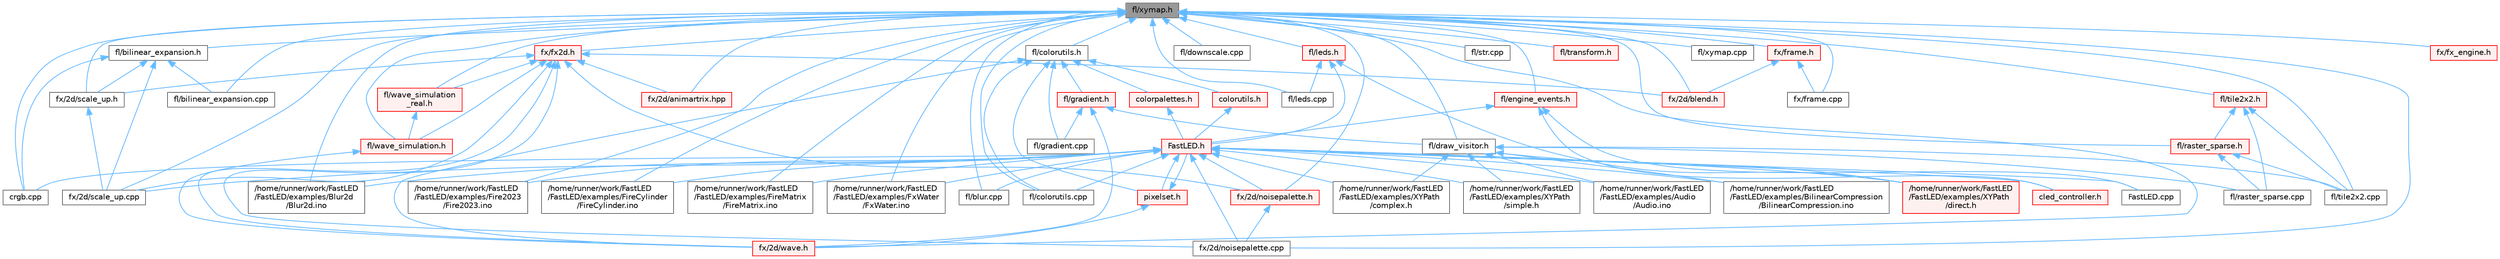digraph "fl/xymap.h"
{
 // INTERACTIVE_SVG=YES
 // LATEX_PDF_SIZE
  bgcolor="transparent";
  edge [fontname=Helvetica,fontsize=10,labelfontname=Helvetica,labelfontsize=10];
  node [fontname=Helvetica,fontsize=10,shape=box,height=0.2,width=0.4];
  Node1 [id="Node000001",label="fl/xymap.h",height=0.2,width=0.4,color="gray40", fillcolor="grey60", style="filled", fontcolor="black",tooltip=" "];
  Node1 -> Node2 [id="edge1_Node000001_Node000002",dir="back",color="steelblue1",style="solid",tooltip=" "];
  Node2 [id="Node000002",label="/home/runner/work/FastLED\l/FastLED/examples/Blur2d\l/Blur2d.ino",height=0.2,width=0.4,color="grey40", fillcolor="white", style="filled",URL="$df/d42/_blur2d_8ino.html",tooltip=" "];
  Node1 -> Node3 [id="edge2_Node000001_Node000003",dir="back",color="steelblue1",style="solid",tooltip=" "];
  Node3 [id="Node000003",label="/home/runner/work/FastLED\l/FastLED/examples/Fire2023\l/Fire2023.ino",height=0.2,width=0.4,color="grey40", fillcolor="white", style="filled",URL="$d8/d2c/_fire2023_8ino.html",tooltip=" "];
  Node1 -> Node4 [id="edge3_Node000001_Node000004",dir="back",color="steelblue1",style="solid",tooltip=" "];
  Node4 [id="Node000004",label="/home/runner/work/FastLED\l/FastLED/examples/FireCylinder\l/FireCylinder.ino",height=0.2,width=0.4,color="grey40", fillcolor="white", style="filled",URL="$df/d5c/_fire_cylinder_8ino.html",tooltip=" "];
  Node1 -> Node5 [id="edge4_Node000001_Node000005",dir="back",color="steelblue1",style="solid",tooltip=" "];
  Node5 [id="Node000005",label="/home/runner/work/FastLED\l/FastLED/examples/FireMatrix\l/FireMatrix.ino",height=0.2,width=0.4,color="grey40", fillcolor="white", style="filled",URL="$dc/dfc/_fire_matrix_8ino.html",tooltip=" "];
  Node1 -> Node6 [id="edge5_Node000001_Node000006",dir="back",color="steelblue1",style="solid",tooltip=" "];
  Node6 [id="Node000006",label="/home/runner/work/FastLED\l/FastLED/examples/FxWater\l/FxWater.ino",height=0.2,width=0.4,color="grey40", fillcolor="white", style="filled",URL="$dd/d61/_fx_water_8ino.html",tooltip=" "];
  Node1 -> Node7 [id="edge6_Node000001_Node000007",dir="back",color="steelblue1",style="solid",tooltip=" "];
  Node7 [id="Node000007",label="crgb.cpp",height=0.2,width=0.4,color="grey40", fillcolor="white", style="filled",URL="$d0/de3/crgb_8cpp.html",tooltip="Utility functions for the red, green, and blue (RGB) pixel struct."];
  Node1 -> Node8 [id="edge7_Node000001_Node000008",dir="back",color="steelblue1",style="solid",tooltip=" "];
  Node8 [id="Node000008",label="fl/bilinear_expansion.cpp",height=0.2,width=0.4,color="grey40", fillcolor="white", style="filled",URL="$de/d80/bilinear__expansion_8cpp.html",tooltip="Demonstrates how to mix noise generation with color palettes on a 2D LED matrix."];
  Node1 -> Node9 [id="edge8_Node000001_Node000009",dir="back",color="steelblue1",style="solid",tooltip=" "];
  Node9 [id="Node000009",label="fl/bilinear_expansion.h",height=0.2,width=0.4,color="grey40", fillcolor="white", style="filled",URL="$da/d34/bilinear__expansion_8h.html",tooltip="Demonstrates how to mix noise generation with color palettes on a 2D LED matrix."];
  Node9 -> Node7 [id="edge9_Node000009_Node000007",dir="back",color="steelblue1",style="solid",tooltip=" "];
  Node9 -> Node8 [id="edge10_Node000009_Node000008",dir="back",color="steelblue1",style="solid",tooltip=" "];
  Node9 -> Node10 [id="edge11_Node000009_Node000010",dir="back",color="steelblue1",style="solid",tooltip=" "];
  Node10 [id="Node000010",label="fx/2d/scale_up.cpp",height=0.2,width=0.4,color="grey40", fillcolor="white", style="filled",URL="$dc/d8c/scale__up_8cpp.html",tooltip=" "];
  Node9 -> Node11 [id="edge12_Node000009_Node000011",dir="back",color="steelblue1",style="solid",tooltip=" "];
  Node11 [id="Node000011",label="fx/2d/scale_up.h",height=0.2,width=0.4,color="grey40", fillcolor="white", style="filled",URL="$d2/d74/scale__up_8h.html",tooltip="Expands a grid using bilinear interpolation and scaling up."];
  Node11 -> Node10 [id="edge13_Node000011_Node000010",dir="back",color="steelblue1",style="solid",tooltip=" "];
  Node1 -> Node12 [id="edge14_Node000001_Node000012",dir="back",color="steelblue1",style="solid",tooltip=" "];
  Node12 [id="Node000012",label="fl/blur.cpp",height=0.2,width=0.4,color="grey40", fillcolor="white", style="filled",URL="$de/dc8/blur_8cpp.html",tooltip=" "];
  Node1 -> Node13 [id="edge15_Node000001_Node000013",dir="back",color="steelblue1",style="solid",tooltip=" "];
  Node13 [id="Node000013",label="fl/colorutils.cpp",height=0.2,width=0.4,color="grey40", fillcolor="white", style="filled",URL="$da/d2d/colorutils_8cpp.html",tooltip="Misc utility functions for palettes, blending, and more."];
  Node1 -> Node14 [id="edge16_Node000001_Node000014",dir="back",color="steelblue1",style="solid",tooltip=" "];
  Node14 [id="Node000014",label="fl/colorutils.h",height=0.2,width=0.4,color="grey40", fillcolor="white", style="filled",URL="$d7/df9/fl_2colorutils_8h.html",tooltip="Utility functions for color fill, palettes, blending, and more."];
  Node14 -> Node15 [id="edge17_Node000014_Node000015",dir="back",color="steelblue1",style="solid",tooltip=" "];
  Node15 [id="Node000015",label="colorpalettes.h",height=0.2,width=0.4,color="red", fillcolor="#FFF0F0", style="filled",URL="$dc/dcc/colorpalettes_8h.html",tooltip="Declarations for the predefined color palettes supplied by FastLED."];
  Node15 -> Node16 [id="edge18_Node000015_Node000016",dir="back",color="steelblue1",style="solid",tooltip=" "];
  Node16 [id="Node000016",label="FastLED.h",height=0.2,width=0.4,color="red", fillcolor="#FFF0F0", style="filled",URL="$db/d97/_fast_l_e_d_8h.html",tooltip="central include file for FastLED, defines the CFastLED class/object"];
  Node16 -> Node21 [id="edge19_Node000016_Node000021",dir="back",color="steelblue1",style="solid",tooltip=" "];
  Node21 [id="Node000021",label="/home/runner/work/FastLED\l/FastLED/examples/Audio\l/Audio.ino",height=0.2,width=0.4,color="grey40", fillcolor="white", style="filled",URL="$dc/d5d/_audio_8ino.html",tooltip=" "];
  Node16 -> Node22 [id="edge20_Node000016_Node000022",dir="back",color="steelblue1",style="solid",tooltip=" "];
  Node22 [id="Node000022",label="/home/runner/work/FastLED\l/FastLED/examples/BilinearCompression\l/BilinearCompression.ino",height=0.2,width=0.4,color="grey40", fillcolor="white", style="filled",URL="$da/d05/_bilinear_compression_8ino.html",tooltip=" "];
  Node16 -> Node2 [id="edge21_Node000016_Node000002",dir="back",color="steelblue1",style="solid",tooltip=" "];
  Node16 -> Node3 [id="edge22_Node000016_Node000003",dir="back",color="steelblue1",style="solid",tooltip=" "];
  Node16 -> Node4 [id="edge23_Node000016_Node000004",dir="back",color="steelblue1",style="solid",tooltip=" "];
  Node16 -> Node5 [id="edge24_Node000016_Node000005",dir="back",color="steelblue1",style="solid",tooltip=" "];
  Node16 -> Node6 [id="edge25_Node000016_Node000006",dir="back",color="steelblue1",style="solid",tooltip=" "];
  Node16 -> Node83 [id="edge26_Node000016_Node000083",dir="back",color="steelblue1",style="solid",tooltip=" "];
  Node83 [id="Node000083",label="/home/runner/work/FastLED\l/FastLED/examples/XYPath\l/complex.h",height=0.2,width=0.4,color="grey40", fillcolor="white", style="filled",URL="$d7/d3b/complex_8h.html",tooltip=" "];
  Node16 -> Node84 [id="edge27_Node000016_Node000084",dir="back",color="steelblue1",style="solid",tooltip=" "];
  Node84 [id="Node000084",label="/home/runner/work/FastLED\l/FastLED/examples/XYPath\l/direct.h",height=0.2,width=0.4,color="red", fillcolor="#FFF0F0", style="filled",URL="$d6/daf/direct_8h.html",tooltip=" "];
  Node16 -> Node86 [id="edge28_Node000016_Node000086",dir="back",color="steelblue1",style="solid",tooltip=" "];
  Node86 [id="Node000086",label="/home/runner/work/FastLED\l/FastLED/examples/XYPath\l/simple.h",height=0.2,width=0.4,color="grey40", fillcolor="white", style="filled",URL="$d8/d14/simple_8h.html",tooltip=" "];
  Node16 -> Node89 [id="edge29_Node000016_Node000089",dir="back",color="steelblue1",style="solid",tooltip=" "];
  Node89 [id="Node000089",label="FastLED.cpp",height=0.2,width=0.4,color="grey40", fillcolor="white", style="filled",URL="$d6/dda/_fast_l_e_d_8cpp.html",tooltip="Central source file for FastLED, implements the CFastLED class/object."];
  Node16 -> Node92 [id="edge30_Node000016_Node000092",dir="back",color="steelblue1",style="solid",tooltip=" "];
  Node92 [id="Node000092",label="cled_controller.h",height=0.2,width=0.4,color="red", fillcolor="#FFF0F0", style="filled",URL="$db/d6d/cled__controller_8h.html",tooltip="base definitions used by led controllers for writing out led data"];
  Node16 -> Node7 [id="edge31_Node000016_Node000007",dir="back",color="steelblue1",style="solid",tooltip=" "];
  Node16 -> Node12 [id="edge32_Node000016_Node000012",dir="back",color="steelblue1",style="solid",tooltip=" "];
  Node16 -> Node13 [id="edge33_Node000016_Node000013",dir="back",color="steelblue1",style="solid",tooltip=" "];
  Node16 -> Node115 [id="edge34_Node000016_Node000115",dir="back",color="steelblue1",style="solid",tooltip=" "];
  Node115 [id="Node000115",label="fx/2d/noisepalette.cpp",height=0.2,width=0.4,color="grey40", fillcolor="white", style="filled",URL="$d6/d66/noisepalette_8cpp.html",tooltip=" "];
  Node16 -> Node116 [id="edge35_Node000016_Node000116",dir="back",color="steelblue1",style="solid",tooltip=" "];
  Node116 [id="Node000116",label="fx/2d/noisepalette.h",height=0.2,width=0.4,color="red", fillcolor="#FFF0F0", style="filled",URL="$d6/dc7/noisepalette_8h.html",tooltip="Demonstrates how to mix noise generation with color palettes on a 2D LED matrix."];
  Node116 -> Node115 [id="edge36_Node000116_Node000115",dir="back",color="steelblue1",style="solid",tooltip=" "];
  Node16 -> Node10 [id="edge37_Node000016_Node000010",dir="back",color="steelblue1",style="solid",tooltip=" "];
  Node16 -> Node131 [id="edge38_Node000016_Node000131",dir="back",color="steelblue1",style="solid",tooltip=" "];
  Node131 [id="Node000131",label="pixelset.h",height=0.2,width=0.4,color="red", fillcolor="#FFF0F0", style="filled",URL="$d4/d46/pixelset_8h.html",tooltip="Declares classes for managing logical groups of LEDs."];
  Node131 -> Node16 [id="edge39_Node000131_Node000016",dir="back",color="steelblue1",style="solid",tooltip=" "];
  Node131 -> Node133 [id="edge40_Node000131_Node000133",dir="back",color="steelblue1",style="solid",tooltip=" "];
  Node133 [id="Node000133",label="fx/2d/wave.h",height=0.2,width=0.4,color="red", fillcolor="#FFF0F0", style="filled",URL="$de/de9/src_2fx_22d_2wave_8h.html",tooltip=" "];
  Node14 -> Node141 [id="edge41_Node000014_Node000141",dir="back",color="steelblue1",style="solid",tooltip=" "];
  Node141 [id="Node000141",label="colorutils.h",height=0.2,width=0.4,color="red", fillcolor="#FFF0F0", style="filled",URL="$d1/dfb/colorutils_8h.html",tooltip=" "];
  Node141 -> Node16 [id="edge42_Node000141_Node000016",dir="back",color="steelblue1",style="solid",tooltip=" "];
  Node14 -> Node13 [id="edge43_Node000014_Node000013",dir="back",color="steelblue1",style="solid",tooltip=" "];
  Node14 -> Node142 [id="edge44_Node000014_Node000142",dir="back",color="steelblue1",style="solid",tooltip=" "];
  Node142 [id="Node000142",label="fl/gradient.cpp",height=0.2,width=0.4,color="grey40", fillcolor="white", style="filled",URL="$d3/d77/gradient_8cpp.html",tooltip=" "];
  Node14 -> Node143 [id="edge45_Node000014_Node000143",dir="back",color="steelblue1",style="solid",tooltip=" "];
  Node143 [id="Node000143",label="fl/gradient.h",height=0.2,width=0.4,color="red", fillcolor="#FFF0F0", style="filled",URL="$db/dfe/gradient_8h.html",tooltip=" "];
  Node143 -> Node144 [id="edge46_Node000143_Node000144",dir="back",color="steelblue1",style="solid",tooltip=" "];
  Node144 [id="Node000144",label="fl/draw_visitor.h",height=0.2,width=0.4,color="grey40", fillcolor="white", style="filled",URL="$d0/d4f/draw__visitor_8h.html",tooltip=" "];
  Node144 -> Node21 [id="edge47_Node000144_Node000021",dir="back",color="steelblue1",style="solid",tooltip=" "];
  Node144 -> Node22 [id="edge48_Node000144_Node000022",dir="back",color="steelblue1",style="solid",tooltip=" "];
  Node144 -> Node83 [id="edge49_Node000144_Node000083",dir="back",color="steelblue1",style="solid",tooltip=" "];
  Node144 -> Node84 [id="edge50_Node000144_Node000084",dir="back",color="steelblue1",style="solid",tooltip=" "];
  Node144 -> Node86 [id="edge51_Node000144_Node000086",dir="back",color="steelblue1",style="solid",tooltip=" "];
  Node144 -> Node145 [id="edge52_Node000144_Node000145",dir="back",color="steelblue1",style="solid",tooltip=" "];
  Node145 [id="Node000145",label="fl/raster_sparse.cpp",height=0.2,width=0.4,color="grey40", fillcolor="white", style="filled",URL="$d7/d58/raster__sparse_8cpp.html",tooltip=" "];
  Node144 -> Node146 [id="edge53_Node000144_Node000146",dir="back",color="steelblue1",style="solid",tooltip=" "];
  Node146 [id="Node000146",label="fl/tile2x2.cpp",height=0.2,width=0.4,color="grey40", fillcolor="white", style="filled",URL="$db/d15/tile2x2_8cpp.html",tooltip=" "];
  Node143 -> Node142 [id="edge54_Node000143_Node000142",dir="back",color="steelblue1",style="solid",tooltip=" "];
  Node143 -> Node133 [id="edge55_Node000143_Node000133",dir="back",color="steelblue1",style="solid",tooltip=" "];
  Node14 -> Node133 [id="edge56_Node000014_Node000133",dir="back",color="steelblue1",style="solid",tooltip=" "];
  Node14 -> Node131 [id="edge57_Node000014_Node000131",dir="back",color="steelblue1",style="solid",tooltip=" "];
  Node1 -> Node148 [id="edge58_Node000001_Node000148",dir="back",color="steelblue1",style="solid",tooltip=" "];
  Node148 [id="Node000148",label="fl/downscale.cpp",height=0.2,width=0.4,color="grey40", fillcolor="white", style="filled",URL="$d8/df9/downscale_8cpp.html",tooltip=" "];
  Node1 -> Node144 [id="edge59_Node000001_Node000144",dir="back",color="steelblue1",style="solid",tooltip=" "];
  Node1 -> Node149 [id="edge60_Node000001_Node000149",dir="back",color="steelblue1",style="solid",tooltip=" "];
  Node149 [id="Node000149",label="fl/engine_events.h",height=0.2,width=0.4,color="red", fillcolor="#FFF0F0", style="filled",URL="$db/dc0/engine__events_8h.html",tooltip=" "];
  Node149 -> Node89 [id="edge61_Node000149_Node000089",dir="back",color="steelblue1",style="solid",tooltip=" "];
  Node149 -> Node16 [id="edge62_Node000149_Node000016",dir="back",color="steelblue1",style="solid",tooltip=" "];
  Node149 -> Node92 [id="edge63_Node000149_Node000092",dir="back",color="steelblue1",style="solid",tooltip=" "];
  Node1 -> Node159 [id="edge64_Node000001_Node000159",dir="back",color="steelblue1",style="solid",tooltip=" "];
  Node159 [id="Node000159",label="fl/leds.cpp",height=0.2,width=0.4,color="grey40", fillcolor="white", style="filled",URL="$d6/d78/leds_8cpp.html",tooltip=" "];
  Node1 -> Node160 [id="edge65_Node000001_Node000160",dir="back",color="steelblue1",style="solid",tooltip=" "];
  Node160 [id="Node000160",label="fl/leds.h",height=0.2,width=0.4,color="red", fillcolor="#FFF0F0", style="filled",URL="$da/d78/leds_8h.html",tooltip=" "];
  Node160 -> Node84 [id="edge66_Node000160_Node000084",dir="back",color="steelblue1",style="solid",tooltip=" "];
  Node160 -> Node16 [id="edge67_Node000160_Node000016",dir="back",color="steelblue1",style="solid",tooltip=" "];
  Node160 -> Node159 [id="edge68_Node000160_Node000159",dir="back",color="steelblue1",style="solid",tooltip=" "];
  Node1 -> Node168 [id="edge69_Node000001_Node000168",dir="back",color="steelblue1",style="solid",tooltip=" "];
  Node168 [id="Node000168",label="fl/raster_sparse.h",height=0.2,width=0.4,color="red", fillcolor="#FFF0F0", style="filled",URL="$d4/df9/raster__sparse_8h.html",tooltip=" "];
  Node168 -> Node145 [id="edge70_Node000168_Node000145",dir="back",color="steelblue1",style="solid",tooltip=" "];
  Node168 -> Node146 [id="edge71_Node000168_Node000146",dir="back",color="steelblue1",style="solid",tooltip=" "];
  Node1 -> Node171 [id="edge72_Node000001_Node000171",dir="back",color="steelblue1",style="solid",tooltip=" "];
  Node171 [id="Node000171",label="fl/str.cpp",height=0.2,width=0.4,color="grey40", fillcolor="white", style="filled",URL="$d1/d1f/str_8cpp.html",tooltip=" "];
  Node1 -> Node146 [id="edge73_Node000001_Node000146",dir="back",color="steelblue1",style="solid",tooltip=" "];
  Node1 -> Node172 [id="edge74_Node000001_Node000172",dir="back",color="steelblue1",style="solid",tooltip=" "];
  Node172 [id="Node000172",label="fl/tile2x2.h",height=0.2,width=0.4,color="red", fillcolor="#FFF0F0", style="filled",URL="$d2/db4/tile2x2_8h.html",tooltip=" "];
  Node172 -> Node145 [id="edge75_Node000172_Node000145",dir="back",color="steelblue1",style="solid",tooltip=" "];
  Node172 -> Node168 [id="edge76_Node000172_Node000168",dir="back",color="steelblue1",style="solid",tooltip=" "];
  Node172 -> Node146 [id="edge77_Node000172_Node000146",dir="back",color="steelblue1",style="solid",tooltip=" "];
  Node1 -> Node176 [id="edge78_Node000001_Node000176",dir="back",color="steelblue1",style="solid",tooltip=" "];
  Node176 [id="Node000176",label="fl/transform.h",height=0.2,width=0.4,color="red", fillcolor="#FFF0F0", style="filled",URL="$d2/d80/transform_8h.html",tooltip=" "];
  Node1 -> Node178 [id="edge79_Node000001_Node000178",dir="back",color="steelblue1",style="solid",tooltip=" "];
  Node178 [id="Node000178",label="fl/wave_simulation.h",height=0.2,width=0.4,color="red", fillcolor="#FFF0F0", style="filled",URL="$dc/d36/wave__simulation_8h.html",tooltip=" "];
  Node178 -> Node133 [id="edge80_Node000178_Node000133",dir="back",color="steelblue1",style="solid",tooltip=" "];
  Node1 -> Node180 [id="edge81_Node000001_Node000180",dir="back",color="steelblue1",style="solid",tooltip=" "];
  Node180 [id="Node000180",label="fl/wave_simulation\l_real.h",height=0.2,width=0.4,color="red", fillcolor="#FFF0F0", style="filled",URL="$dd/d8e/wave__simulation__real_8h.html",tooltip=" "];
  Node180 -> Node178 [id="edge82_Node000180_Node000178",dir="back",color="steelblue1",style="solid",tooltip=" "];
  Node1 -> Node182 [id="edge83_Node000001_Node000182",dir="back",color="steelblue1",style="solid",tooltip=" "];
  Node182 [id="Node000182",label="fl/xymap.cpp",height=0.2,width=0.4,color="grey40", fillcolor="white", style="filled",URL="$d7/d09/xymap_8cpp.html",tooltip=" "];
  Node1 -> Node183 [id="edge84_Node000001_Node000183",dir="back",color="steelblue1",style="solid",tooltip=" "];
  Node183 [id="Node000183",label="fx/2d/animartrix.hpp",height=0.2,width=0.4,color="red", fillcolor="#FFF0F0", style="filled",URL="$d3/dc3/animartrix_8hpp.html",tooltip=" "];
  Node1 -> Node184 [id="edge85_Node000001_Node000184",dir="back",color="steelblue1",style="solid",tooltip=" "];
  Node184 [id="Node000184",label="fx/2d/blend.h",height=0.2,width=0.4,color="red", fillcolor="#FFF0F0", style="filled",URL="$d8/d4e/blend_8h.html",tooltip=" "];
  Node1 -> Node115 [id="edge86_Node000001_Node000115",dir="back",color="steelblue1",style="solid",tooltip=" "];
  Node1 -> Node116 [id="edge87_Node000001_Node000116",dir="back",color="steelblue1",style="solid",tooltip=" "];
  Node1 -> Node10 [id="edge88_Node000001_Node000010",dir="back",color="steelblue1",style="solid",tooltip=" "];
  Node1 -> Node11 [id="edge89_Node000001_Node000011",dir="back",color="steelblue1",style="solid",tooltip=" "];
  Node1 -> Node133 [id="edge90_Node000001_Node000133",dir="back",color="steelblue1",style="solid",tooltip=" "];
  Node1 -> Node185 [id="edge91_Node000001_Node000185",dir="back",color="steelblue1",style="solid",tooltip=" "];
  Node185 [id="Node000185",label="fx/frame.cpp",height=0.2,width=0.4,color="grey40", fillcolor="white", style="filled",URL="$da/d14/frame_8cpp.html",tooltip=" "];
  Node1 -> Node186 [id="edge92_Node000001_Node000186",dir="back",color="steelblue1",style="solid",tooltip=" "];
  Node186 [id="Node000186",label="fx/frame.h",height=0.2,width=0.4,color="red", fillcolor="#FFF0F0", style="filled",URL="$df/d7d/frame_8h.html",tooltip=" "];
  Node186 -> Node184 [id="edge93_Node000186_Node000184",dir="back",color="steelblue1",style="solid",tooltip=" "];
  Node186 -> Node185 [id="edge94_Node000186_Node000185",dir="back",color="steelblue1",style="solid",tooltip=" "];
  Node1 -> Node196 [id="edge95_Node000001_Node000196",dir="back",color="steelblue1",style="solid",tooltip=" "];
  Node196 [id="Node000196",label="fx/fx2d.h",height=0.2,width=0.4,color="red", fillcolor="#FFF0F0", style="filled",URL="$d9/d43/fx2d_8h.html",tooltip=" "];
  Node196 -> Node178 [id="edge96_Node000196_Node000178",dir="back",color="steelblue1",style="solid",tooltip=" "];
  Node196 -> Node180 [id="edge97_Node000196_Node000180",dir="back",color="steelblue1",style="solid",tooltip=" "];
  Node196 -> Node183 [id="edge98_Node000196_Node000183",dir="back",color="steelblue1",style="solid",tooltip=" "];
  Node196 -> Node184 [id="edge99_Node000196_Node000184",dir="back",color="steelblue1",style="solid",tooltip=" "];
  Node196 -> Node115 [id="edge100_Node000196_Node000115",dir="back",color="steelblue1",style="solid",tooltip=" "];
  Node196 -> Node116 [id="edge101_Node000196_Node000116",dir="back",color="steelblue1",style="solid",tooltip=" "];
  Node196 -> Node10 [id="edge102_Node000196_Node000010",dir="back",color="steelblue1",style="solid",tooltip=" "];
  Node196 -> Node11 [id="edge103_Node000196_Node000011",dir="back",color="steelblue1",style="solid",tooltip=" "];
  Node196 -> Node133 [id="edge104_Node000196_Node000133",dir="back",color="steelblue1",style="solid",tooltip=" "];
  Node1 -> Node155 [id="edge105_Node000001_Node000155",dir="back",color="steelblue1",style="solid",tooltip=" "];
  Node155 [id="Node000155",label="fx/fx_engine.h",height=0.2,width=0.4,color="red", fillcolor="#FFF0F0", style="filled",URL="$d9/d3c/fx__engine_8h.html",tooltip=" "];
}
